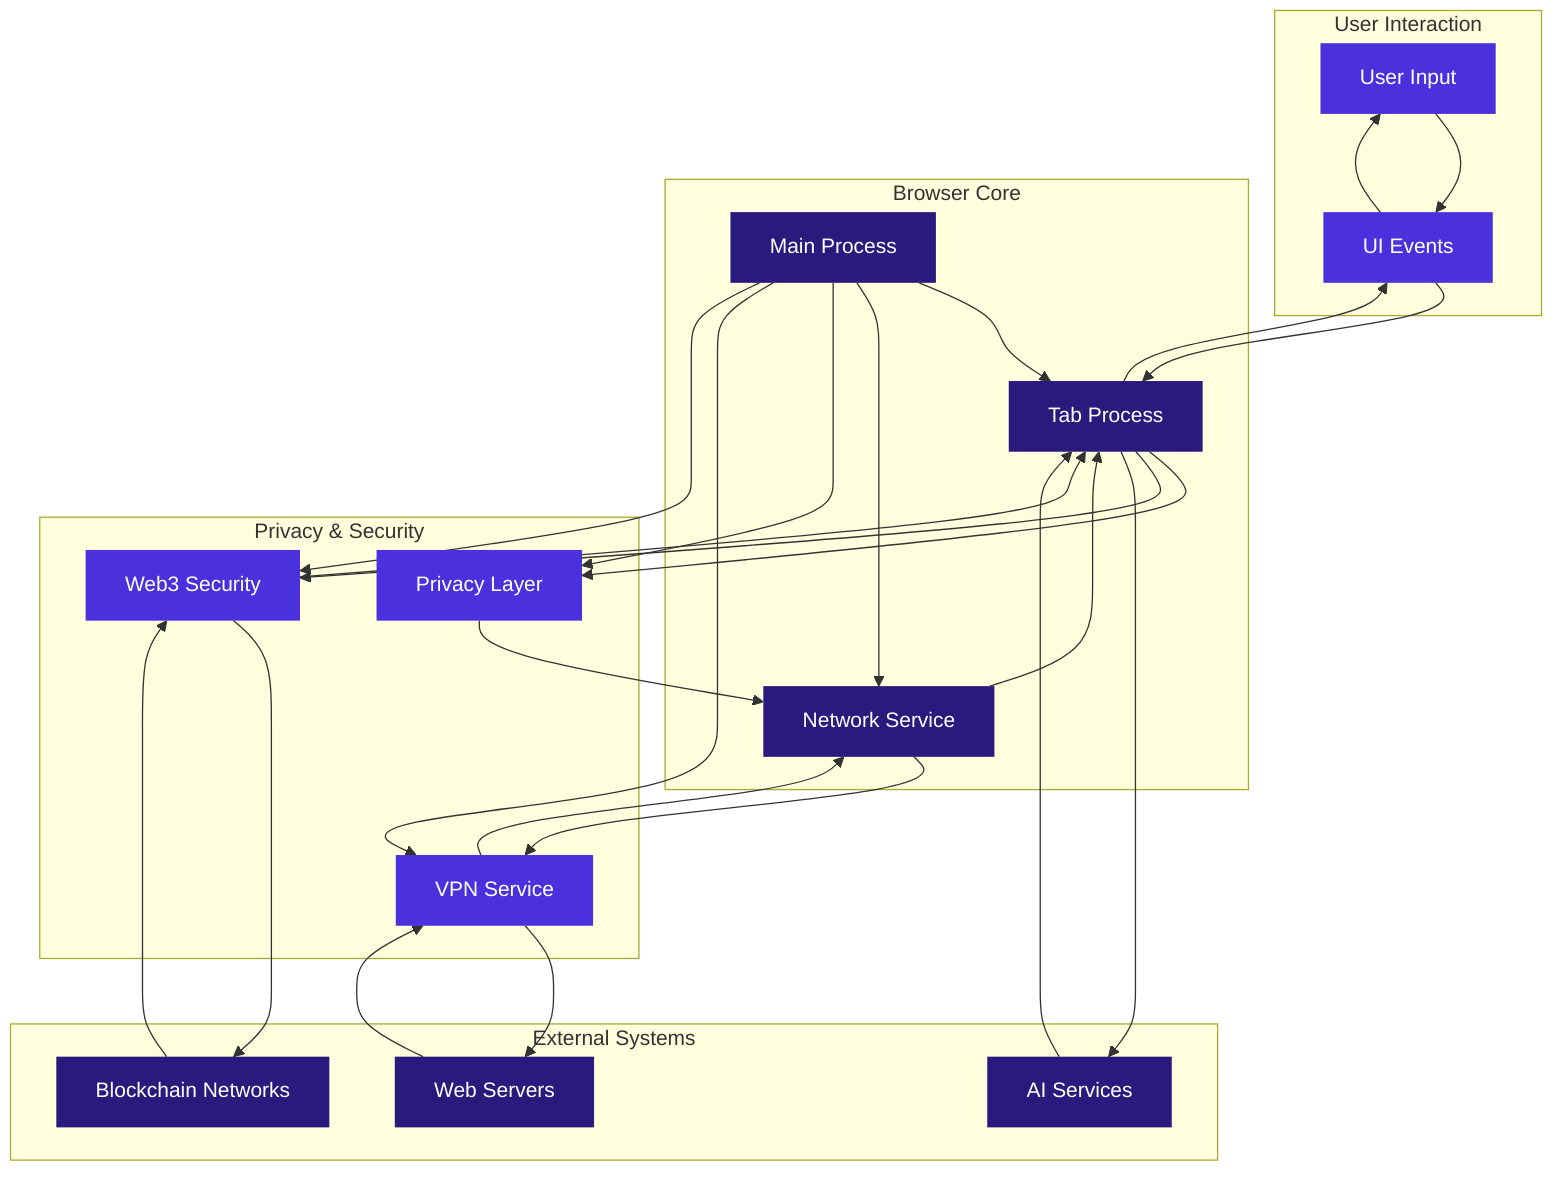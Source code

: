 graph TD
    classDef userGroup fill:#4b31dd,color:white,stroke-width:0px
    classDef browserGroup fill:#2a1a7e,color:white,stroke-width:0px
    classDef privacyGroup fill:#4b31dd,color:white,stroke-width:0px
    classDef externalGroup fill:#2a1a7e,color:white,stroke-width:0px
    
    subgraph "User Interaction"
        UserInput[User Input]:::userGroup
        UIEvents[UI Events]:::userGroup
    end
    
    subgraph "Browser Core"
        TabProcess[Tab Process]:::browserGroup
        MainProcess[Main Process]:::browserGroup
        NetworkService[Network Service]:::browserGroup
    end
    
    subgraph "Privacy & Security"
        PrivacyLayer[Privacy Layer]:::privacyGroup
        Web3Security[Web3 Security]:::privacyGroup
        VPNService[VPN Service]:::privacyGroup
    end
    
    subgraph "External Systems"
        WebServers[Web Servers]:::externalGroup
        Blockchain[Blockchain Networks]:::externalGroup
        AIServices[AI Services]:::externalGroup
    end
    
    UserInput --> UIEvents
    UIEvents --> TabProcess
    
    TabProcess --> PrivacyLayer
    PrivacyLayer --> NetworkService
    
    NetworkService --> VPNService
    VPNService --> WebServers
    
    TabProcess --> Web3Security
    Web3Security --> Blockchain
    
    TabProcess --> AIServices
    
    WebServers --> VPNService
    VPNService --> NetworkService
    NetworkService --> TabProcess
    TabProcess --> UIEvents
    UIEvents --> UserInput
    
    Blockchain --> Web3Security
    Web3Security --> TabProcess
    
    AIServices --> TabProcess
    
    MainProcess --> TabProcess
    MainProcess --> NetworkService
    MainProcess --> PrivacyLayer
    MainProcess --> VPNService
    MainProcess --> Web3Security